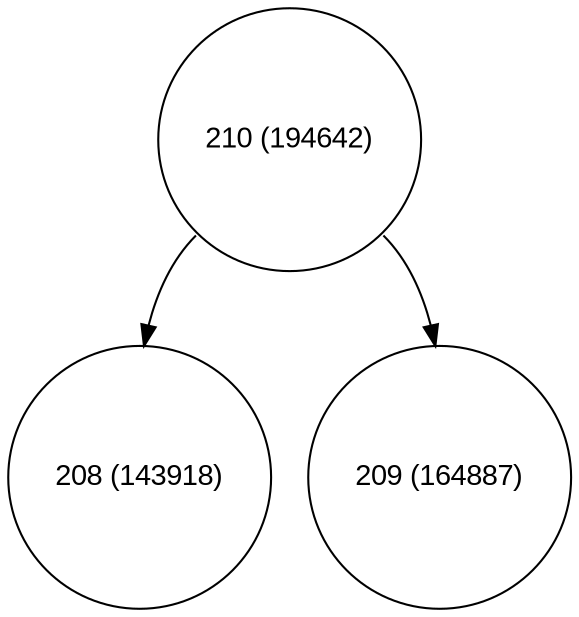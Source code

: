 digraph move_down {
	node [fontname="Arial", shape="circle", width=0.5]; 

	0 [label = "210 (194642)"];
	0:sw -> 1;
	1 [label = "208 (143918)"];
	0:se -> 2;
	2 [label = "209 (164887)"];
}
